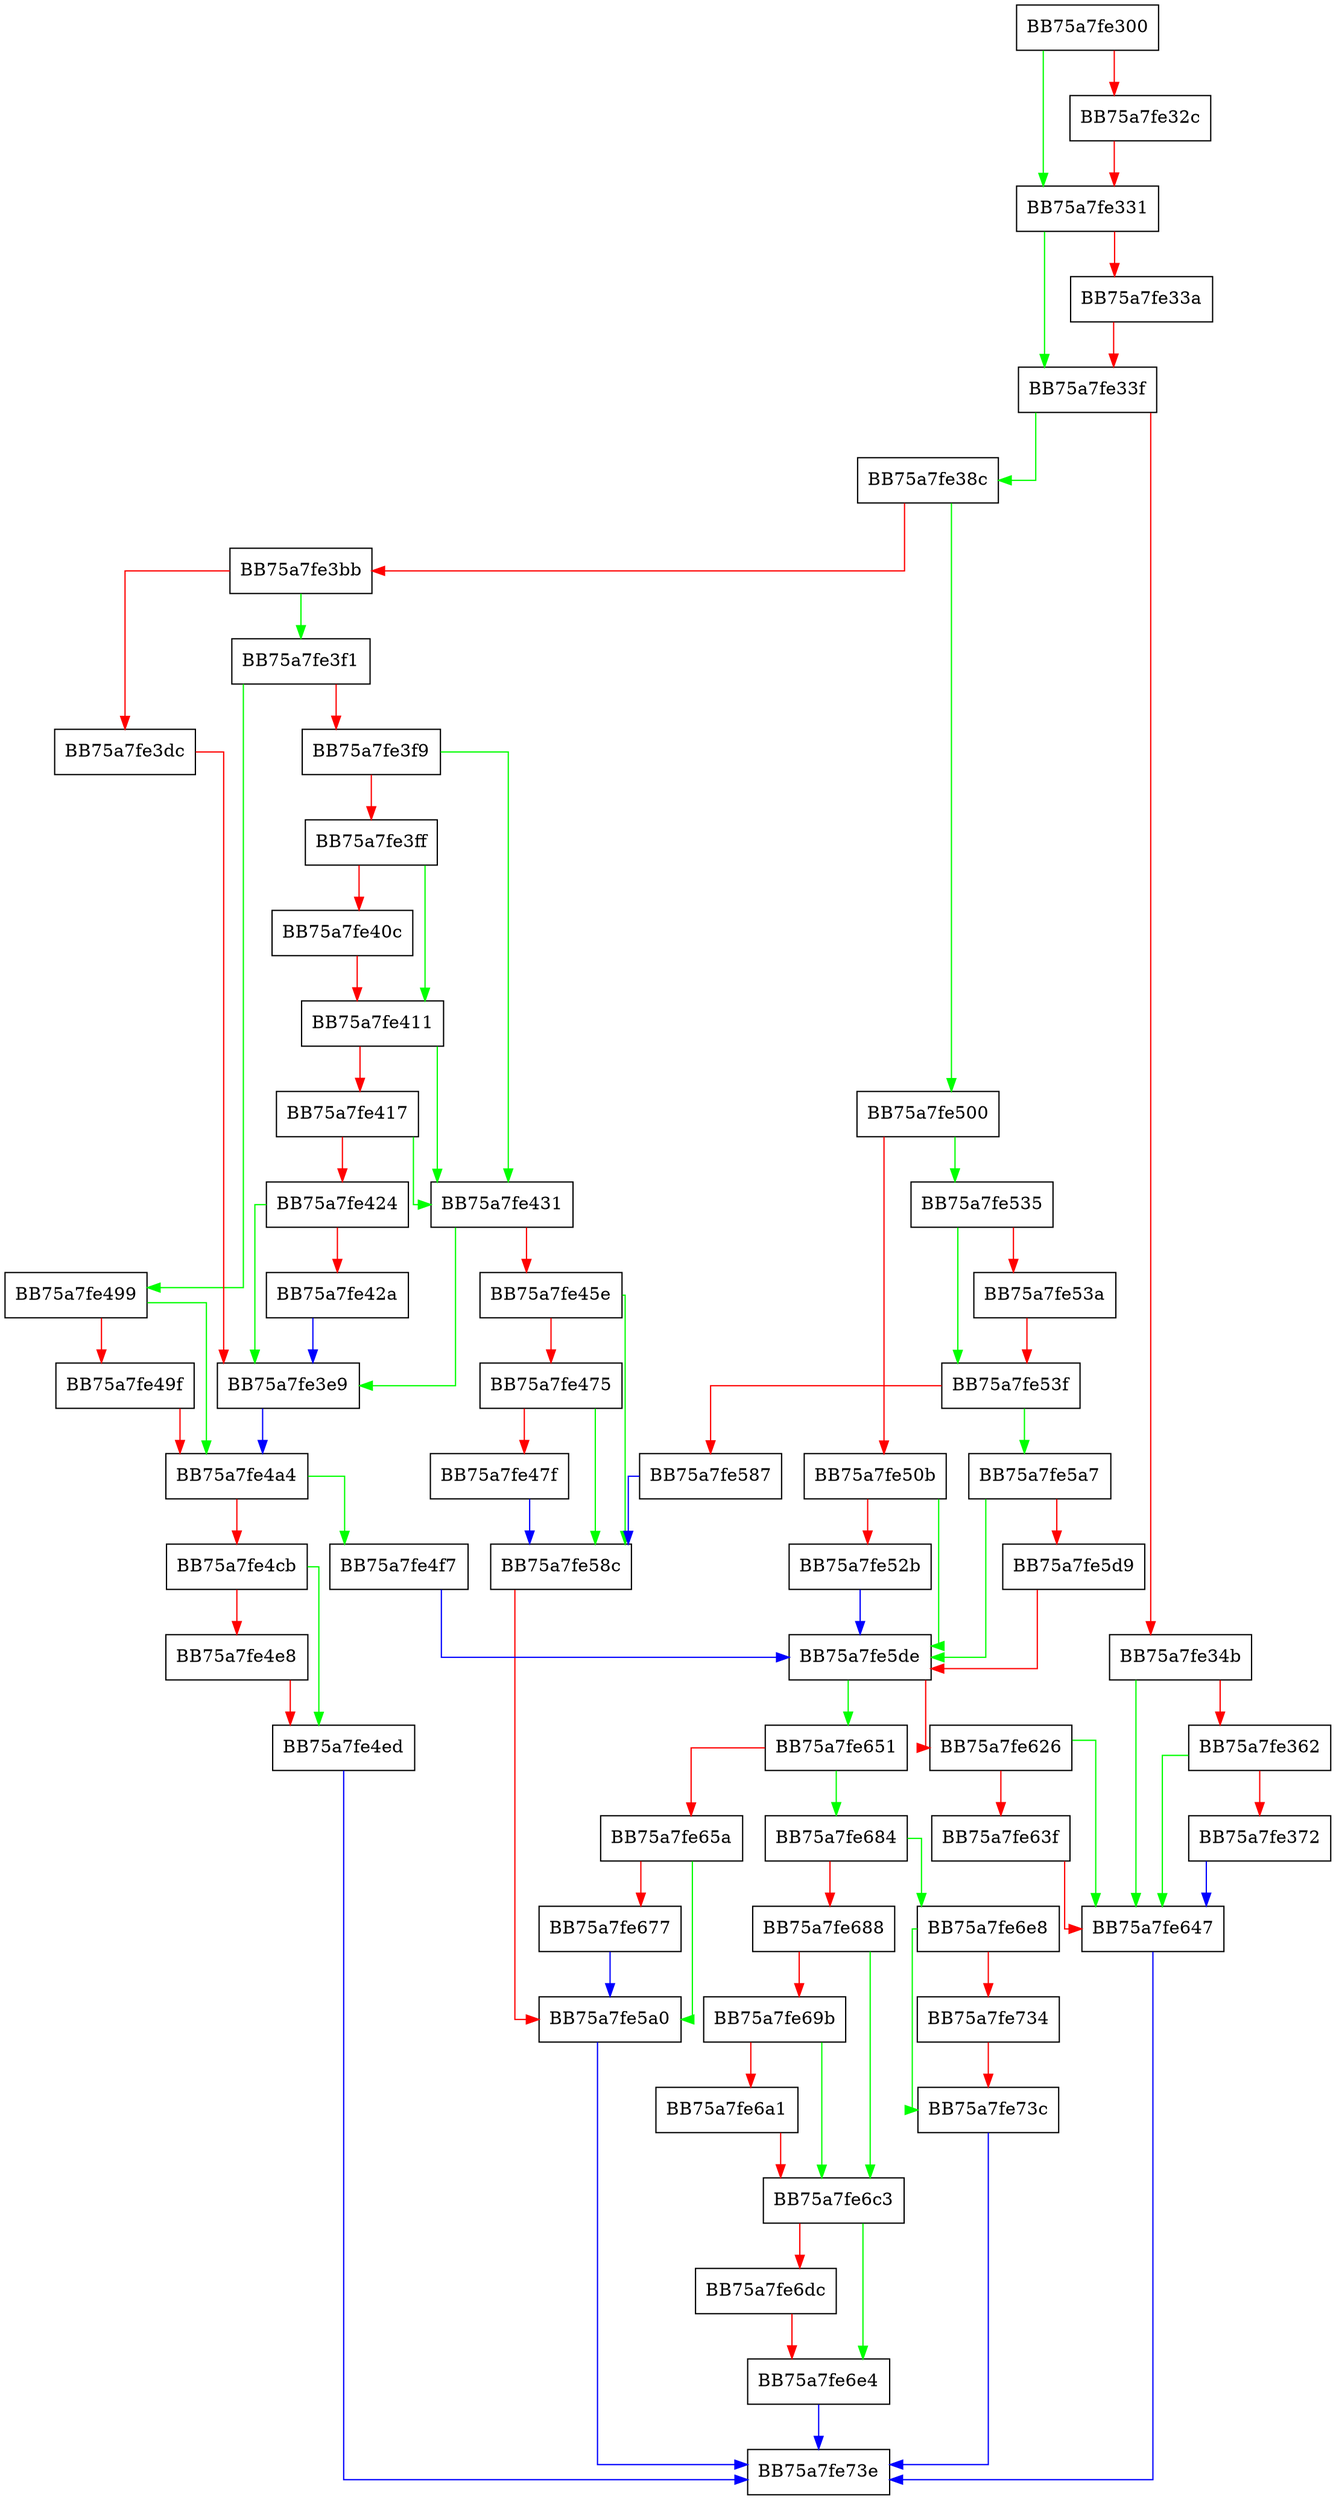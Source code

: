 digraph FindNext {
  node [shape="box"];
  graph [splines=ortho];
  BB75a7fe300 -> BB75a7fe331 [color="green"];
  BB75a7fe300 -> BB75a7fe32c [color="red"];
  BB75a7fe32c -> BB75a7fe331 [color="red"];
  BB75a7fe331 -> BB75a7fe33f [color="green"];
  BB75a7fe331 -> BB75a7fe33a [color="red"];
  BB75a7fe33a -> BB75a7fe33f [color="red"];
  BB75a7fe33f -> BB75a7fe38c [color="green"];
  BB75a7fe33f -> BB75a7fe34b [color="red"];
  BB75a7fe34b -> BB75a7fe647 [color="green"];
  BB75a7fe34b -> BB75a7fe362 [color="red"];
  BB75a7fe362 -> BB75a7fe647 [color="green"];
  BB75a7fe362 -> BB75a7fe372 [color="red"];
  BB75a7fe372 -> BB75a7fe647 [color="blue"];
  BB75a7fe38c -> BB75a7fe500 [color="green"];
  BB75a7fe38c -> BB75a7fe3bb [color="red"];
  BB75a7fe3bb -> BB75a7fe3f1 [color="green"];
  BB75a7fe3bb -> BB75a7fe3dc [color="red"];
  BB75a7fe3dc -> BB75a7fe3e9 [color="red"];
  BB75a7fe3e9 -> BB75a7fe4a4 [color="blue"];
  BB75a7fe3f1 -> BB75a7fe499 [color="green"];
  BB75a7fe3f1 -> BB75a7fe3f9 [color="red"];
  BB75a7fe3f9 -> BB75a7fe431 [color="green"];
  BB75a7fe3f9 -> BB75a7fe3ff [color="red"];
  BB75a7fe3ff -> BB75a7fe411 [color="green"];
  BB75a7fe3ff -> BB75a7fe40c [color="red"];
  BB75a7fe40c -> BB75a7fe411 [color="red"];
  BB75a7fe411 -> BB75a7fe431 [color="green"];
  BB75a7fe411 -> BB75a7fe417 [color="red"];
  BB75a7fe417 -> BB75a7fe431 [color="green"];
  BB75a7fe417 -> BB75a7fe424 [color="red"];
  BB75a7fe424 -> BB75a7fe3e9 [color="green"];
  BB75a7fe424 -> BB75a7fe42a [color="red"];
  BB75a7fe42a -> BB75a7fe3e9 [color="blue"];
  BB75a7fe431 -> BB75a7fe3e9 [color="green"];
  BB75a7fe431 -> BB75a7fe45e [color="red"];
  BB75a7fe45e -> BB75a7fe58c [color="green"];
  BB75a7fe45e -> BB75a7fe475 [color="red"];
  BB75a7fe475 -> BB75a7fe58c [color="green"];
  BB75a7fe475 -> BB75a7fe47f [color="red"];
  BB75a7fe47f -> BB75a7fe58c [color="blue"];
  BB75a7fe499 -> BB75a7fe4a4 [color="green"];
  BB75a7fe499 -> BB75a7fe49f [color="red"];
  BB75a7fe49f -> BB75a7fe4a4 [color="red"];
  BB75a7fe4a4 -> BB75a7fe4f7 [color="green"];
  BB75a7fe4a4 -> BB75a7fe4cb [color="red"];
  BB75a7fe4cb -> BB75a7fe4ed [color="green"];
  BB75a7fe4cb -> BB75a7fe4e8 [color="red"];
  BB75a7fe4e8 -> BB75a7fe4ed [color="red"];
  BB75a7fe4ed -> BB75a7fe73e [color="blue"];
  BB75a7fe4f7 -> BB75a7fe5de [color="blue"];
  BB75a7fe500 -> BB75a7fe535 [color="green"];
  BB75a7fe500 -> BB75a7fe50b [color="red"];
  BB75a7fe50b -> BB75a7fe5de [color="green"];
  BB75a7fe50b -> BB75a7fe52b [color="red"];
  BB75a7fe52b -> BB75a7fe5de [color="blue"];
  BB75a7fe535 -> BB75a7fe53f [color="green"];
  BB75a7fe535 -> BB75a7fe53a [color="red"];
  BB75a7fe53a -> BB75a7fe53f [color="red"];
  BB75a7fe53f -> BB75a7fe5a7 [color="green"];
  BB75a7fe53f -> BB75a7fe587 [color="red"];
  BB75a7fe587 -> BB75a7fe58c [color="blue"];
  BB75a7fe58c -> BB75a7fe5a0 [color="red"];
  BB75a7fe5a0 -> BB75a7fe73e [color="blue"];
  BB75a7fe5a7 -> BB75a7fe5de [color="green"];
  BB75a7fe5a7 -> BB75a7fe5d9 [color="red"];
  BB75a7fe5d9 -> BB75a7fe5de [color="red"];
  BB75a7fe5de -> BB75a7fe651 [color="green"];
  BB75a7fe5de -> BB75a7fe626 [color="red"];
  BB75a7fe626 -> BB75a7fe647 [color="green"];
  BB75a7fe626 -> BB75a7fe63f [color="red"];
  BB75a7fe63f -> BB75a7fe647 [color="red"];
  BB75a7fe647 -> BB75a7fe73e [color="blue"];
  BB75a7fe651 -> BB75a7fe684 [color="green"];
  BB75a7fe651 -> BB75a7fe65a [color="red"];
  BB75a7fe65a -> BB75a7fe5a0 [color="green"];
  BB75a7fe65a -> BB75a7fe677 [color="red"];
  BB75a7fe677 -> BB75a7fe5a0 [color="blue"];
  BB75a7fe684 -> BB75a7fe6e8 [color="green"];
  BB75a7fe684 -> BB75a7fe688 [color="red"];
  BB75a7fe688 -> BB75a7fe6c3 [color="green"];
  BB75a7fe688 -> BB75a7fe69b [color="red"];
  BB75a7fe69b -> BB75a7fe6c3 [color="green"];
  BB75a7fe69b -> BB75a7fe6a1 [color="red"];
  BB75a7fe6a1 -> BB75a7fe6c3 [color="red"];
  BB75a7fe6c3 -> BB75a7fe6e4 [color="green"];
  BB75a7fe6c3 -> BB75a7fe6dc [color="red"];
  BB75a7fe6dc -> BB75a7fe6e4 [color="red"];
  BB75a7fe6e4 -> BB75a7fe73e [color="blue"];
  BB75a7fe6e8 -> BB75a7fe73c [color="green"];
  BB75a7fe6e8 -> BB75a7fe734 [color="red"];
  BB75a7fe734 -> BB75a7fe73c [color="red"];
  BB75a7fe73c -> BB75a7fe73e [color="blue"];
}